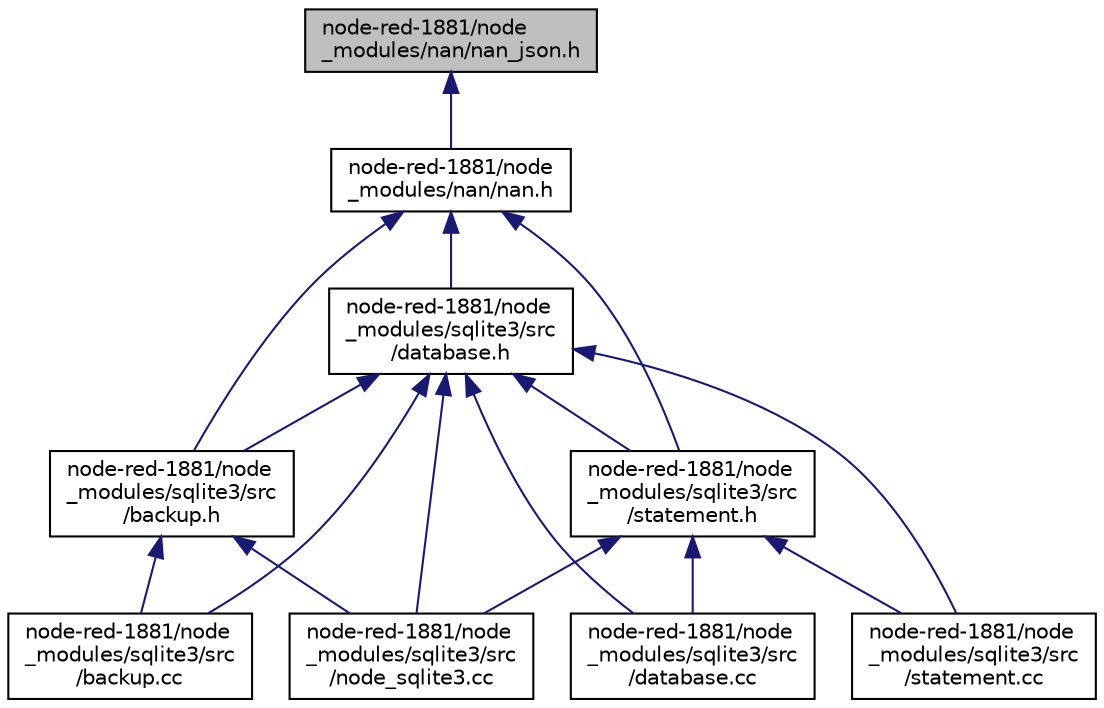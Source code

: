 digraph "node-red-1881/node_modules/nan/nan_json.h"
{
  edge [fontname="Helvetica",fontsize="10",labelfontname="Helvetica",labelfontsize="10"];
  node [fontname="Helvetica",fontsize="10",shape=record];
  Node1 [label="node-red-1881/node\l_modules/nan/nan_json.h",height=0.2,width=0.4,color="black", fillcolor="grey75", style="filled", fontcolor="black"];
  Node1 -> Node2 [dir="back",color="midnightblue",fontsize="10",style="solid",fontname="Helvetica"];
  Node2 [label="node-red-1881/node\l_modules/nan/nan.h",height=0.2,width=0.4,color="black", fillcolor="white", style="filled",URL="$nan_8h.html"];
  Node2 -> Node3 [dir="back",color="midnightblue",fontsize="10",style="solid",fontname="Helvetica"];
  Node3 [label="node-red-1881/node\l_modules/sqlite3/src\l/database.h",height=0.2,width=0.4,color="black", fillcolor="white", style="filled",URL="$database_8h.html"];
  Node3 -> Node4 [dir="back",color="midnightblue",fontsize="10",style="solid",fontname="Helvetica"];
  Node4 [label="node-red-1881/node\l_modules/sqlite3/src\l/backup.cc",height=0.2,width=0.4,color="black", fillcolor="white", style="filled",URL="$backup_8cc.html"];
  Node3 -> Node5 [dir="back",color="midnightblue",fontsize="10",style="solid",fontname="Helvetica"];
  Node5 [label="node-red-1881/node\l_modules/sqlite3/src\l/backup.h",height=0.2,width=0.4,color="black", fillcolor="white", style="filled",URL="$backup_8h.html"];
  Node5 -> Node4 [dir="back",color="midnightblue",fontsize="10",style="solid",fontname="Helvetica"];
  Node5 -> Node6 [dir="back",color="midnightblue",fontsize="10",style="solid",fontname="Helvetica"];
  Node6 [label="node-red-1881/node\l_modules/sqlite3/src\l/node_sqlite3.cc",height=0.2,width=0.4,color="black", fillcolor="white", style="filled",URL="$node__sqlite3_8cc.html"];
  Node3 -> Node7 [dir="back",color="midnightblue",fontsize="10",style="solid",fontname="Helvetica"];
  Node7 [label="node-red-1881/node\l_modules/sqlite3/src\l/database.cc",height=0.2,width=0.4,color="black", fillcolor="white", style="filled",URL="$database_8cc.html"];
  Node3 -> Node8 [dir="back",color="midnightblue",fontsize="10",style="solid",fontname="Helvetica"];
  Node8 [label="node-red-1881/node\l_modules/sqlite3/src\l/statement.h",height=0.2,width=0.4,color="black", fillcolor="white", style="filled",URL="$statement_8h.html"];
  Node8 -> Node7 [dir="back",color="midnightblue",fontsize="10",style="solid",fontname="Helvetica"];
  Node8 -> Node6 [dir="back",color="midnightblue",fontsize="10",style="solid",fontname="Helvetica"];
  Node8 -> Node9 [dir="back",color="midnightblue",fontsize="10",style="solid",fontname="Helvetica"];
  Node9 [label="node-red-1881/node\l_modules/sqlite3/src\l/statement.cc",height=0.2,width=0.4,color="black", fillcolor="white", style="filled",URL="$statement_8cc.html"];
  Node3 -> Node6 [dir="back",color="midnightblue",fontsize="10",style="solid",fontname="Helvetica"];
  Node3 -> Node9 [dir="back",color="midnightblue",fontsize="10",style="solid",fontname="Helvetica"];
  Node2 -> Node5 [dir="back",color="midnightblue",fontsize="10",style="solid",fontname="Helvetica"];
  Node2 -> Node8 [dir="back",color="midnightblue",fontsize="10",style="solid",fontname="Helvetica"];
}
